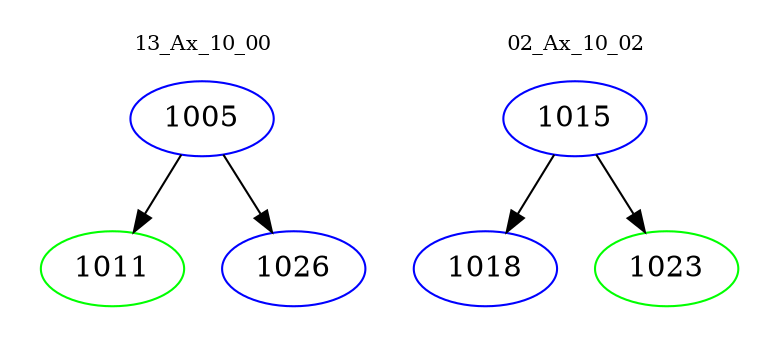 digraph{
subgraph cluster_0 {
color = white
label = "13_Ax_10_00";
fontsize=10;
T0_1005 [label="1005", color="blue"]
T0_1005 -> T0_1011 [color="black"]
T0_1011 [label="1011", color="green"]
T0_1005 -> T0_1026 [color="black"]
T0_1026 [label="1026", color="blue"]
}
subgraph cluster_1 {
color = white
label = "02_Ax_10_02";
fontsize=10;
T1_1015 [label="1015", color="blue"]
T1_1015 -> T1_1018 [color="black"]
T1_1018 [label="1018", color="blue"]
T1_1015 -> T1_1023 [color="black"]
T1_1023 [label="1023", color="green"]
}
}
